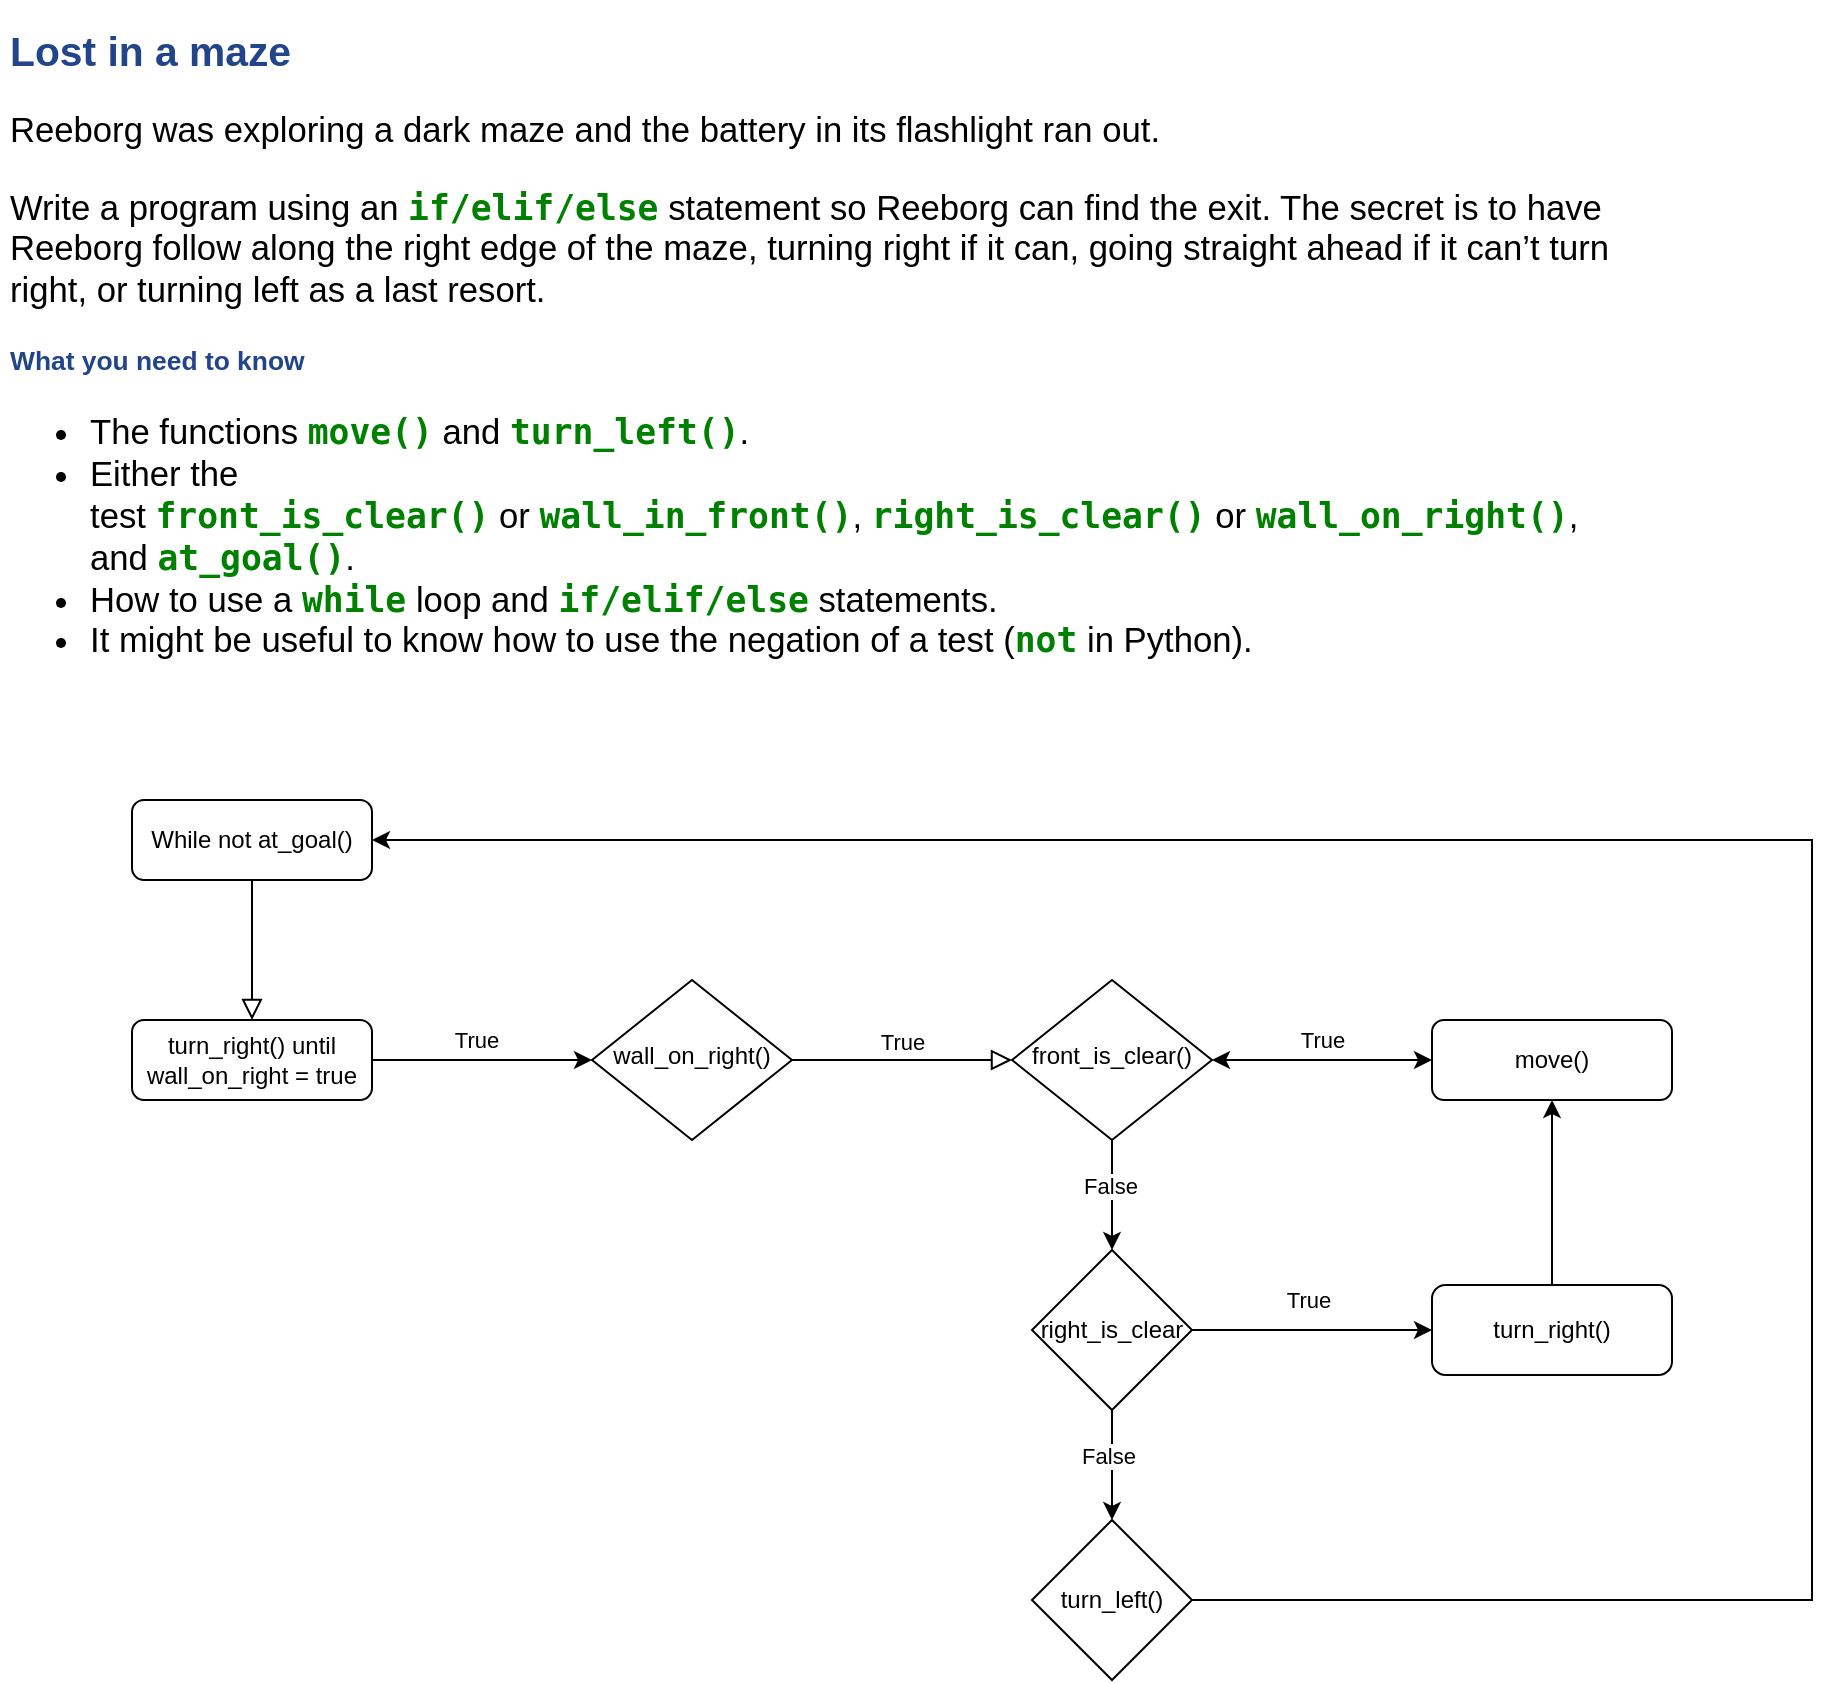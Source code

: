<mxfile version="15.7.0" type="github">
  <diagram id="C5RBs43oDa-KdzZeNtuy" name="Page-1">
    <mxGraphModel dx="1340" dy="639" grid="1" gridSize="10" guides="1" tooltips="1" connect="1" arrows="1" fold="1" page="1" pageScale="1" pageWidth="827" pageHeight="1169" math="0" shadow="0">
      <root>
        <mxCell id="WIyWlLk6GJQsqaUBKTNV-0" />
        <mxCell id="WIyWlLk6GJQsqaUBKTNV-1" parent="WIyWlLk6GJQsqaUBKTNV-0" />
        <mxCell id="WIyWlLk6GJQsqaUBKTNV-2" value="" style="rounded=0;html=1;jettySize=auto;orthogonalLoop=1;fontSize=11;endArrow=block;endFill=0;endSize=8;strokeWidth=1;shadow=0;labelBackgroundColor=none;edgeStyle=orthogonalEdgeStyle;entryX=0.5;entryY=0;entryDx=0;entryDy=0;" parent="WIyWlLk6GJQsqaUBKTNV-1" source="WIyWlLk6GJQsqaUBKTNV-3" target="pOPD2sLOSI94xDuxbhxV-46" edge="1">
          <mxGeometry relative="1" as="geometry">
            <mxPoint x="540" y="520" as="targetPoint" />
          </mxGeometry>
        </mxCell>
        <mxCell id="WIyWlLk6GJQsqaUBKTNV-3" value="While not at_goal()" style="rounded=1;whiteSpace=wrap;html=1;fontSize=12;glass=0;strokeWidth=1;shadow=0;" parent="WIyWlLk6GJQsqaUBKTNV-1" vertex="1">
          <mxGeometry x="480" y="420" width="120" height="40" as="geometry" />
        </mxCell>
        <mxCell id="WIyWlLk6GJQsqaUBKTNV-5" value="True" style="edgeStyle=orthogonalEdgeStyle;rounded=0;html=1;jettySize=auto;orthogonalLoop=1;fontSize=11;endArrow=block;endFill=0;endSize=8;strokeWidth=1;shadow=0;labelBackgroundColor=none;" parent="WIyWlLk6GJQsqaUBKTNV-1" source="WIyWlLk6GJQsqaUBKTNV-6" edge="1">
          <mxGeometry y="10" relative="1" as="geometry">
            <mxPoint as="offset" />
            <mxPoint x="920" y="550" as="targetPoint" />
          </mxGeometry>
        </mxCell>
        <mxCell id="WIyWlLk6GJQsqaUBKTNV-6" value="wall_on_right()" style="rhombus;whiteSpace=wrap;html=1;shadow=0;fontFamily=Helvetica;fontSize=12;align=center;strokeWidth=1;spacing=6;spacingTop=-4;" parent="WIyWlLk6GJQsqaUBKTNV-1" vertex="1">
          <mxGeometry x="710" y="510" width="100" height="80" as="geometry" />
        </mxCell>
        <mxCell id="WIyWlLk6GJQsqaUBKTNV-7" value="move()" style="rounded=1;whiteSpace=wrap;html=1;fontSize=12;glass=0;strokeWidth=1;shadow=0;" parent="WIyWlLk6GJQsqaUBKTNV-1" vertex="1">
          <mxGeometry x="1130" y="530" width="120" height="40" as="geometry" />
        </mxCell>
        <mxCell id="pOPD2sLOSI94xDuxbhxV-0" value="&lt;h1 style=&quot;font-size: 1.7em ; color: rgb(34 , 68 , 136) ; font-family: &amp;#34;trebuchet ms&amp;#34; , &amp;#34;helvetica&amp;#34; , &amp;#34;arial&amp;#34; , sans-serif ; background-color: rgb(255 , 255 , 255)&quot;&gt;Lost in a maze&lt;/h1&gt;&lt;h1&gt;&lt;p style=&quot;font-family: &amp;#34;trebuchet ms&amp;#34; , &amp;#34;helvetica&amp;#34; , &amp;#34;arial&amp;#34; , sans-serif ; font-size: 17.333px ; font-weight: 400 ; background-color: rgb(255 , 255 , 255)&quot;&gt;Reeborg was exploring a dark maze and the battery in its flashlight ran out.&lt;/p&gt;&lt;p style=&quot;font-family: &amp;#34;trebuchet ms&amp;#34; , &amp;#34;helvetica&amp;#34; , &amp;#34;arial&amp;#34; , sans-serif ; font-size: 17.333px ; font-weight: 400 ; background-color: rgb(255 , 255 , 255)&quot;&gt;Write a program using an&amp;nbsp;&lt;code style=&quot;font-family: &amp;#34;roboto mono&amp;#34; , &amp;#34;bitstream vera sans mono&amp;#34; , &amp;#34;dejavu sans mono&amp;#34; , &amp;#34;monaco&amp;#34; , &amp;#34;courier&amp;#34; , monospace ; font-weight: bold ; color: green&quot;&gt;if/elif/else&lt;/code&gt;&amp;nbsp;statement so Reeborg can find the exit. The secret is to have Reeborg follow along the right edge of the maze, turning right if it can, going straight ahead if it can’t turn right, or turning left as a last resort.&lt;/p&gt;&lt;/h1&gt;&lt;h3 style=&quot;font-size: 1.1em ; color: rgb(34 , 68 , 136) ; font-family: &amp;#34;trebuchet ms&amp;#34; , &amp;#34;helvetica&amp;#34; , &amp;#34;arial&amp;#34; , sans-serif ; background-color: rgb(255 , 255 , 255)&quot;&gt;What you need to know&lt;/h3&gt;&lt;h1&gt;&lt;ul style=&quot;font-family: &amp;#34;trebuchet ms&amp;#34; , &amp;#34;helvetica&amp;#34; , &amp;#34;arial&amp;#34; , sans-serif ; font-size: 17.333px ; font-weight: 400 ; background-color: rgb(255 , 255 , 255)&quot;&gt;&lt;li&gt;The functions&amp;nbsp;&lt;code style=&quot;font-family: &amp;#34;roboto mono&amp;#34; , &amp;#34;bitstream vera sans mono&amp;#34; , &amp;#34;dejavu sans mono&amp;#34; , &amp;#34;monaco&amp;#34; , &amp;#34;courier&amp;#34; , monospace ; font-weight: bold ; color: green&quot;&gt;move()&lt;/code&gt;&amp;nbsp;and&amp;nbsp;&lt;code style=&quot;font-family: &amp;#34;roboto mono&amp;#34; , &amp;#34;bitstream vera sans mono&amp;#34; , &amp;#34;dejavu sans mono&amp;#34; , &amp;#34;monaco&amp;#34; , &amp;#34;courier&amp;#34; , monospace ; font-weight: bold ; color: green&quot;&gt;turn_left()&lt;/code&gt;.&lt;/li&gt;&lt;li&gt;Either the test&amp;nbsp;&lt;code style=&quot;font-family: &amp;#34;roboto mono&amp;#34; , &amp;#34;bitstream vera sans mono&amp;#34; , &amp;#34;dejavu sans mono&amp;#34; , &amp;#34;monaco&amp;#34; , &amp;#34;courier&amp;#34; , monospace ; font-weight: bold ; color: green&quot;&gt;front_is_clear()&lt;/code&gt;&amp;nbsp;or&amp;nbsp;&lt;code style=&quot;font-family: &amp;#34;roboto mono&amp;#34; , &amp;#34;bitstream vera sans mono&amp;#34; , &amp;#34;dejavu sans mono&amp;#34; , &amp;#34;monaco&amp;#34; , &amp;#34;courier&amp;#34; , monospace ; font-weight: bold ; color: green&quot;&gt;wall_in_front()&lt;/code&gt;,&amp;nbsp;&lt;code style=&quot;font-family: &amp;#34;roboto mono&amp;#34; , &amp;#34;bitstream vera sans mono&amp;#34; , &amp;#34;dejavu sans mono&amp;#34; , &amp;#34;monaco&amp;#34; , &amp;#34;courier&amp;#34; , monospace ; font-weight: bold ; color: green&quot;&gt;right_is_clear()&lt;/code&gt;&amp;nbsp;or&amp;nbsp;&lt;code style=&quot;font-family: &amp;#34;roboto mono&amp;#34; , &amp;#34;bitstream vera sans mono&amp;#34; , &amp;#34;dejavu sans mono&amp;#34; , &amp;#34;monaco&amp;#34; , &amp;#34;courier&amp;#34; , monospace ; font-weight: bold ; color: green&quot;&gt;wall_on_right()&lt;/code&gt;, and&amp;nbsp;&lt;code style=&quot;font-family: &amp;#34;roboto mono&amp;#34; , &amp;#34;bitstream vera sans mono&amp;#34; , &amp;#34;dejavu sans mono&amp;#34; , &amp;#34;monaco&amp;#34; , &amp;#34;courier&amp;#34; , monospace ; font-weight: bold ; color: green&quot;&gt;at_goal()&lt;/code&gt;.&lt;/li&gt;&lt;li&gt;How to use a&amp;nbsp;&lt;code style=&quot;font-family: &amp;#34;roboto mono&amp;#34; , &amp;#34;bitstream vera sans mono&amp;#34; , &amp;#34;dejavu sans mono&amp;#34; , &amp;#34;monaco&amp;#34; , &amp;#34;courier&amp;#34; , monospace ; font-weight: bold ; color: green&quot;&gt;while&lt;/code&gt;&amp;nbsp;loop and&amp;nbsp;&lt;code style=&quot;font-family: &amp;#34;roboto mono&amp;#34; , &amp;#34;bitstream vera sans mono&amp;#34; , &amp;#34;dejavu sans mono&amp;#34; , &amp;#34;monaco&amp;#34; , &amp;#34;courier&amp;#34; , monospace ; font-weight: bold ; color: green&quot;&gt;if/elif/else&lt;/code&gt;&amp;nbsp;statements.&lt;/li&gt;&lt;li&gt;It might be useful to know how to use the negation of a test (&lt;code style=&quot;font-family: &amp;#34;roboto mono&amp;#34; , &amp;#34;bitstream vera sans mono&amp;#34; , &amp;#34;dejavu sans mono&amp;#34; , &amp;#34;monaco&amp;#34; , &amp;#34;courier&amp;#34; , monospace ; font-weight: bold ; color: green&quot;&gt;not&lt;/code&gt;&amp;nbsp;in Python).&lt;/li&gt;&lt;/ul&gt;&lt;/h1&gt;" style="text;html=1;strokeColor=none;fillColor=none;spacing=5;spacingTop=-20;whiteSpace=wrap;overflow=hidden;rounded=0;" vertex="1" parent="WIyWlLk6GJQsqaUBKTNV-1">
          <mxGeometry x="414" y="30" width="810" height="340" as="geometry" />
        </mxCell>
        <mxCell id="pOPD2sLOSI94xDuxbhxV-2" value="front_is_clear()" style="rhombus;whiteSpace=wrap;html=1;shadow=0;fontFamily=Helvetica;fontSize=12;align=center;strokeWidth=1;spacing=6;spacingTop=-4;" vertex="1" parent="WIyWlLk6GJQsqaUBKTNV-1">
          <mxGeometry x="920" y="510" width="100" height="80" as="geometry" />
        </mxCell>
        <mxCell id="pOPD2sLOSI94xDuxbhxV-5" value="" style="endArrow=classic;startArrow=classic;html=1;rounded=0;exitX=1;exitY=0.5;exitDx=0;exitDy=0;entryX=0;entryY=0.5;entryDx=0;entryDy=0;edgeStyle=orthogonalEdgeStyle;" edge="1" parent="WIyWlLk6GJQsqaUBKTNV-1" source="pOPD2sLOSI94xDuxbhxV-2" target="WIyWlLk6GJQsqaUBKTNV-7">
          <mxGeometry width="50" height="50" relative="1" as="geometry">
            <mxPoint x="1240" y="650" as="sourcePoint" />
            <mxPoint x="1290" y="600" as="targetPoint" />
          </mxGeometry>
        </mxCell>
        <mxCell id="pOPD2sLOSI94xDuxbhxV-6" value="True" style="edgeLabel;html=1;align=center;verticalAlign=middle;resizable=0;points=[];" vertex="1" connectable="0" parent="pOPD2sLOSI94xDuxbhxV-5">
          <mxGeometry x="-0.006" relative="1" as="geometry">
            <mxPoint y="-10" as="offset" />
          </mxGeometry>
        </mxCell>
        <mxCell id="pOPD2sLOSI94xDuxbhxV-7" value="" style="endArrow=classic;html=1;rounded=0;exitX=0.5;exitY=1;exitDx=0;exitDy=0;" edge="1" parent="WIyWlLk6GJQsqaUBKTNV-1" source="pOPD2sLOSI94xDuxbhxV-2" target="pOPD2sLOSI94xDuxbhxV-8">
          <mxGeometry width="50" height="50" relative="1" as="geometry">
            <mxPoint x="1240" y="650" as="sourcePoint" />
            <mxPoint x="1290" y="600" as="targetPoint" />
          </mxGeometry>
        </mxCell>
        <mxCell id="pOPD2sLOSI94xDuxbhxV-9" value="False" style="edgeLabel;html=1;align=center;verticalAlign=middle;resizable=0;points=[];" vertex="1" connectable="0" parent="pOPD2sLOSI94xDuxbhxV-7">
          <mxGeometry x="-0.164" y="-1" relative="1" as="geometry">
            <mxPoint as="offset" />
          </mxGeometry>
        </mxCell>
        <mxCell id="pOPD2sLOSI94xDuxbhxV-8" value="right_is_clear" style="rhombus;whiteSpace=wrap;html=1;" vertex="1" parent="WIyWlLk6GJQsqaUBKTNV-1">
          <mxGeometry x="930" y="645" width="80" height="80" as="geometry" />
        </mxCell>
        <mxCell id="pOPD2sLOSI94xDuxbhxV-10" value="" style="endArrow=classic;html=1;rounded=0;exitX=1;exitY=0.5;exitDx=0;exitDy=0;" edge="1" parent="WIyWlLk6GJQsqaUBKTNV-1" source="pOPD2sLOSI94xDuxbhxV-8" target="pOPD2sLOSI94xDuxbhxV-11">
          <mxGeometry width="50" height="50" relative="1" as="geometry">
            <mxPoint x="1240" y="570" as="sourcePoint" />
            <mxPoint x="1150" y="660" as="targetPoint" />
          </mxGeometry>
        </mxCell>
        <mxCell id="pOPD2sLOSI94xDuxbhxV-13" value="True" style="edgeLabel;html=1;align=center;verticalAlign=middle;resizable=0;points=[];" vertex="1" connectable="0" parent="pOPD2sLOSI94xDuxbhxV-10">
          <mxGeometry x="-0.056" y="-1" relative="1" as="geometry">
            <mxPoint x="1" y="-16" as="offset" />
          </mxGeometry>
        </mxCell>
        <mxCell id="pOPD2sLOSI94xDuxbhxV-11" value="turn_right()" style="rounded=1;whiteSpace=wrap;html=1;" vertex="1" parent="WIyWlLk6GJQsqaUBKTNV-1">
          <mxGeometry x="1130" y="662.5" width="120" height="45" as="geometry" />
        </mxCell>
        <mxCell id="pOPD2sLOSI94xDuxbhxV-12" value="" style="endArrow=classic;html=1;rounded=0;exitX=0.5;exitY=0;exitDx=0;exitDy=0;entryX=0.5;entryY=1;entryDx=0;entryDy=0;" edge="1" parent="WIyWlLk6GJQsqaUBKTNV-1" source="pOPD2sLOSI94xDuxbhxV-11" target="WIyWlLk6GJQsqaUBKTNV-7">
          <mxGeometry width="50" height="50" relative="1" as="geometry">
            <mxPoint x="1240" y="570" as="sourcePoint" />
            <mxPoint x="1290" y="520" as="targetPoint" />
          </mxGeometry>
        </mxCell>
        <mxCell id="pOPD2sLOSI94xDuxbhxV-14" value="turn_left()" style="rhombus;whiteSpace=wrap;html=1;" vertex="1" parent="WIyWlLk6GJQsqaUBKTNV-1">
          <mxGeometry x="930" y="780" width="80" height="80" as="geometry" />
        </mxCell>
        <mxCell id="pOPD2sLOSI94xDuxbhxV-15" value="" style="endArrow=classic;html=1;rounded=0;exitX=0.5;exitY=1;exitDx=0;exitDy=0;entryX=0.5;entryY=0;entryDx=0;entryDy=0;" edge="1" parent="WIyWlLk6GJQsqaUBKTNV-1" source="pOPD2sLOSI94xDuxbhxV-8" target="pOPD2sLOSI94xDuxbhxV-14">
          <mxGeometry width="50" height="50" relative="1" as="geometry">
            <mxPoint x="1240" y="790" as="sourcePoint" />
            <mxPoint x="1290" y="740" as="targetPoint" />
          </mxGeometry>
        </mxCell>
        <mxCell id="pOPD2sLOSI94xDuxbhxV-16" value="False" style="edgeLabel;html=1;align=center;verticalAlign=middle;resizable=0;points=[];" vertex="1" connectable="0" parent="pOPD2sLOSI94xDuxbhxV-15">
          <mxGeometry x="-0.176" y="-2" relative="1" as="geometry">
            <mxPoint as="offset" />
          </mxGeometry>
        </mxCell>
        <mxCell id="pOPD2sLOSI94xDuxbhxV-17" value="" style="endArrow=classic;html=1;rounded=0;entryX=1;entryY=0.5;entryDx=0;entryDy=0;edgeStyle=orthogonalEdgeStyle;" edge="1" parent="WIyWlLk6GJQsqaUBKTNV-1" target="WIyWlLk6GJQsqaUBKTNV-3">
          <mxGeometry width="50" height="50" relative="1" as="geometry">
            <mxPoint x="1010" y="820" as="sourcePoint" />
            <mxPoint x="1290" y="620" as="targetPoint" />
            <Array as="points">
              <mxPoint x="1320" y="820" />
              <mxPoint x="1320" y="440" />
            </Array>
          </mxGeometry>
        </mxCell>
        <mxCell id="pOPD2sLOSI94xDuxbhxV-46" value="turn_right() until wall_on_right = true" style="rounded=1;whiteSpace=wrap;html=1;fontSize=12;glass=0;strokeWidth=1;shadow=0;" vertex="1" parent="WIyWlLk6GJQsqaUBKTNV-1">
          <mxGeometry x="480" y="530" width="120" height="40" as="geometry" />
        </mxCell>
        <mxCell id="pOPD2sLOSI94xDuxbhxV-50" value="" style="endArrow=classic;html=1;rounded=0;entryX=0;entryY=0.5;entryDx=0;entryDy=0;" edge="1" parent="WIyWlLk6GJQsqaUBKTNV-1" source="pOPD2sLOSI94xDuxbhxV-46" target="WIyWlLk6GJQsqaUBKTNV-6">
          <mxGeometry width="50" height="50" relative="1" as="geometry">
            <mxPoint x="780" y="620" as="sourcePoint" />
            <mxPoint x="830" y="570" as="targetPoint" />
          </mxGeometry>
        </mxCell>
        <mxCell id="pOPD2sLOSI94xDuxbhxV-52" value="True" style="edgeLabel;html=1;align=center;verticalAlign=middle;resizable=0;points=[];" vertex="1" connectable="0" parent="pOPD2sLOSI94xDuxbhxV-50">
          <mxGeometry x="-0.054" y="1" relative="1" as="geometry">
            <mxPoint y="-9" as="offset" />
          </mxGeometry>
        </mxCell>
      </root>
    </mxGraphModel>
  </diagram>
</mxfile>
